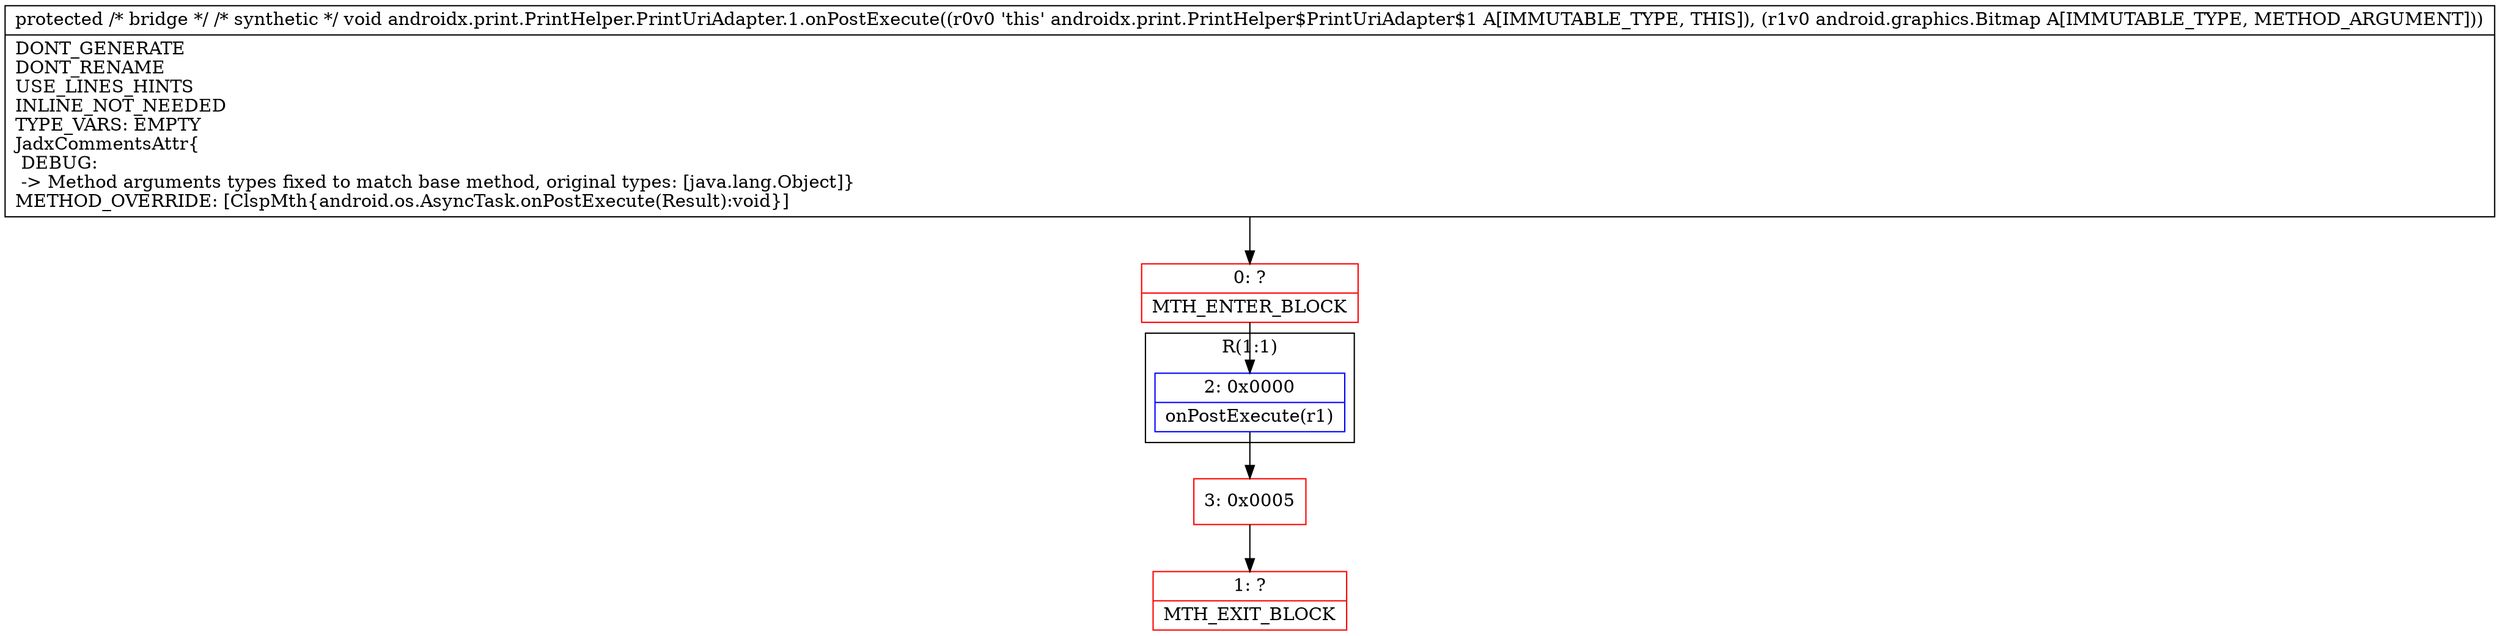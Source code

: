 digraph "CFG forandroidx.print.PrintHelper.PrintUriAdapter.1.onPostExecute(Ljava\/lang\/Object;)V" {
subgraph cluster_Region_1892444494 {
label = "R(1:1)";
node [shape=record,color=blue];
Node_2 [shape=record,label="{2\:\ 0x0000|onPostExecute(r1)\l}"];
}
Node_0 [shape=record,color=red,label="{0\:\ ?|MTH_ENTER_BLOCK\l}"];
Node_3 [shape=record,color=red,label="{3\:\ 0x0005}"];
Node_1 [shape=record,color=red,label="{1\:\ ?|MTH_EXIT_BLOCK\l}"];
MethodNode[shape=record,label="{protected \/* bridge *\/ \/* synthetic *\/ void androidx.print.PrintHelper.PrintUriAdapter.1.onPostExecute((r0v0 'this' androidx.print.PrintHelper$PrintUriAdapter$1 A[IMMUTABLE_TYPE, THIS]), (r1v0 android.graphics.Bitmap A[IMMUTABLE_TYPE, METHOD_ARGUMENT]))  | DONT_GENERATE\lDONT_RENAME\lUSE_LINES_HINTS\lINLINE_NOT_NEEDED\lTYPE_VARS: EMPTY\lJadxCommentsAttr\{\l DEBUG: \l \-\> Method arguments types fixed to match base method, original types: [java.lang.Object]\}\lMETHOD_OVERRIDE: [ClspMth\{android.os.AsyncTask.onPostExecute(Result):void\}]\l}"];
MethodNode -> Node_0;Node_2 -> Node_3;
Node_0 -> Node_2;
Node_3 -> Node_1;
}

